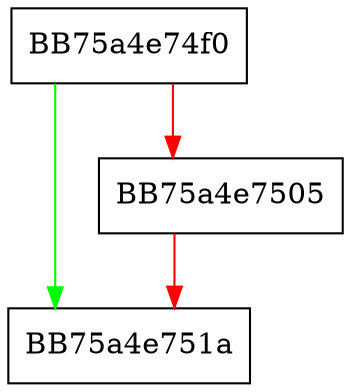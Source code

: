 digraph VFS_Uninit {
  node [shape="box"];
  graph [splines=ortho];
  BB75a4e74f0 -> BB75a4e751a [color="green"];
  BB75a4e74f0 -> BB75a4e7505 [color="red"];
  BB75a4e7505 -> BB75a4e751a [color="red"];
}